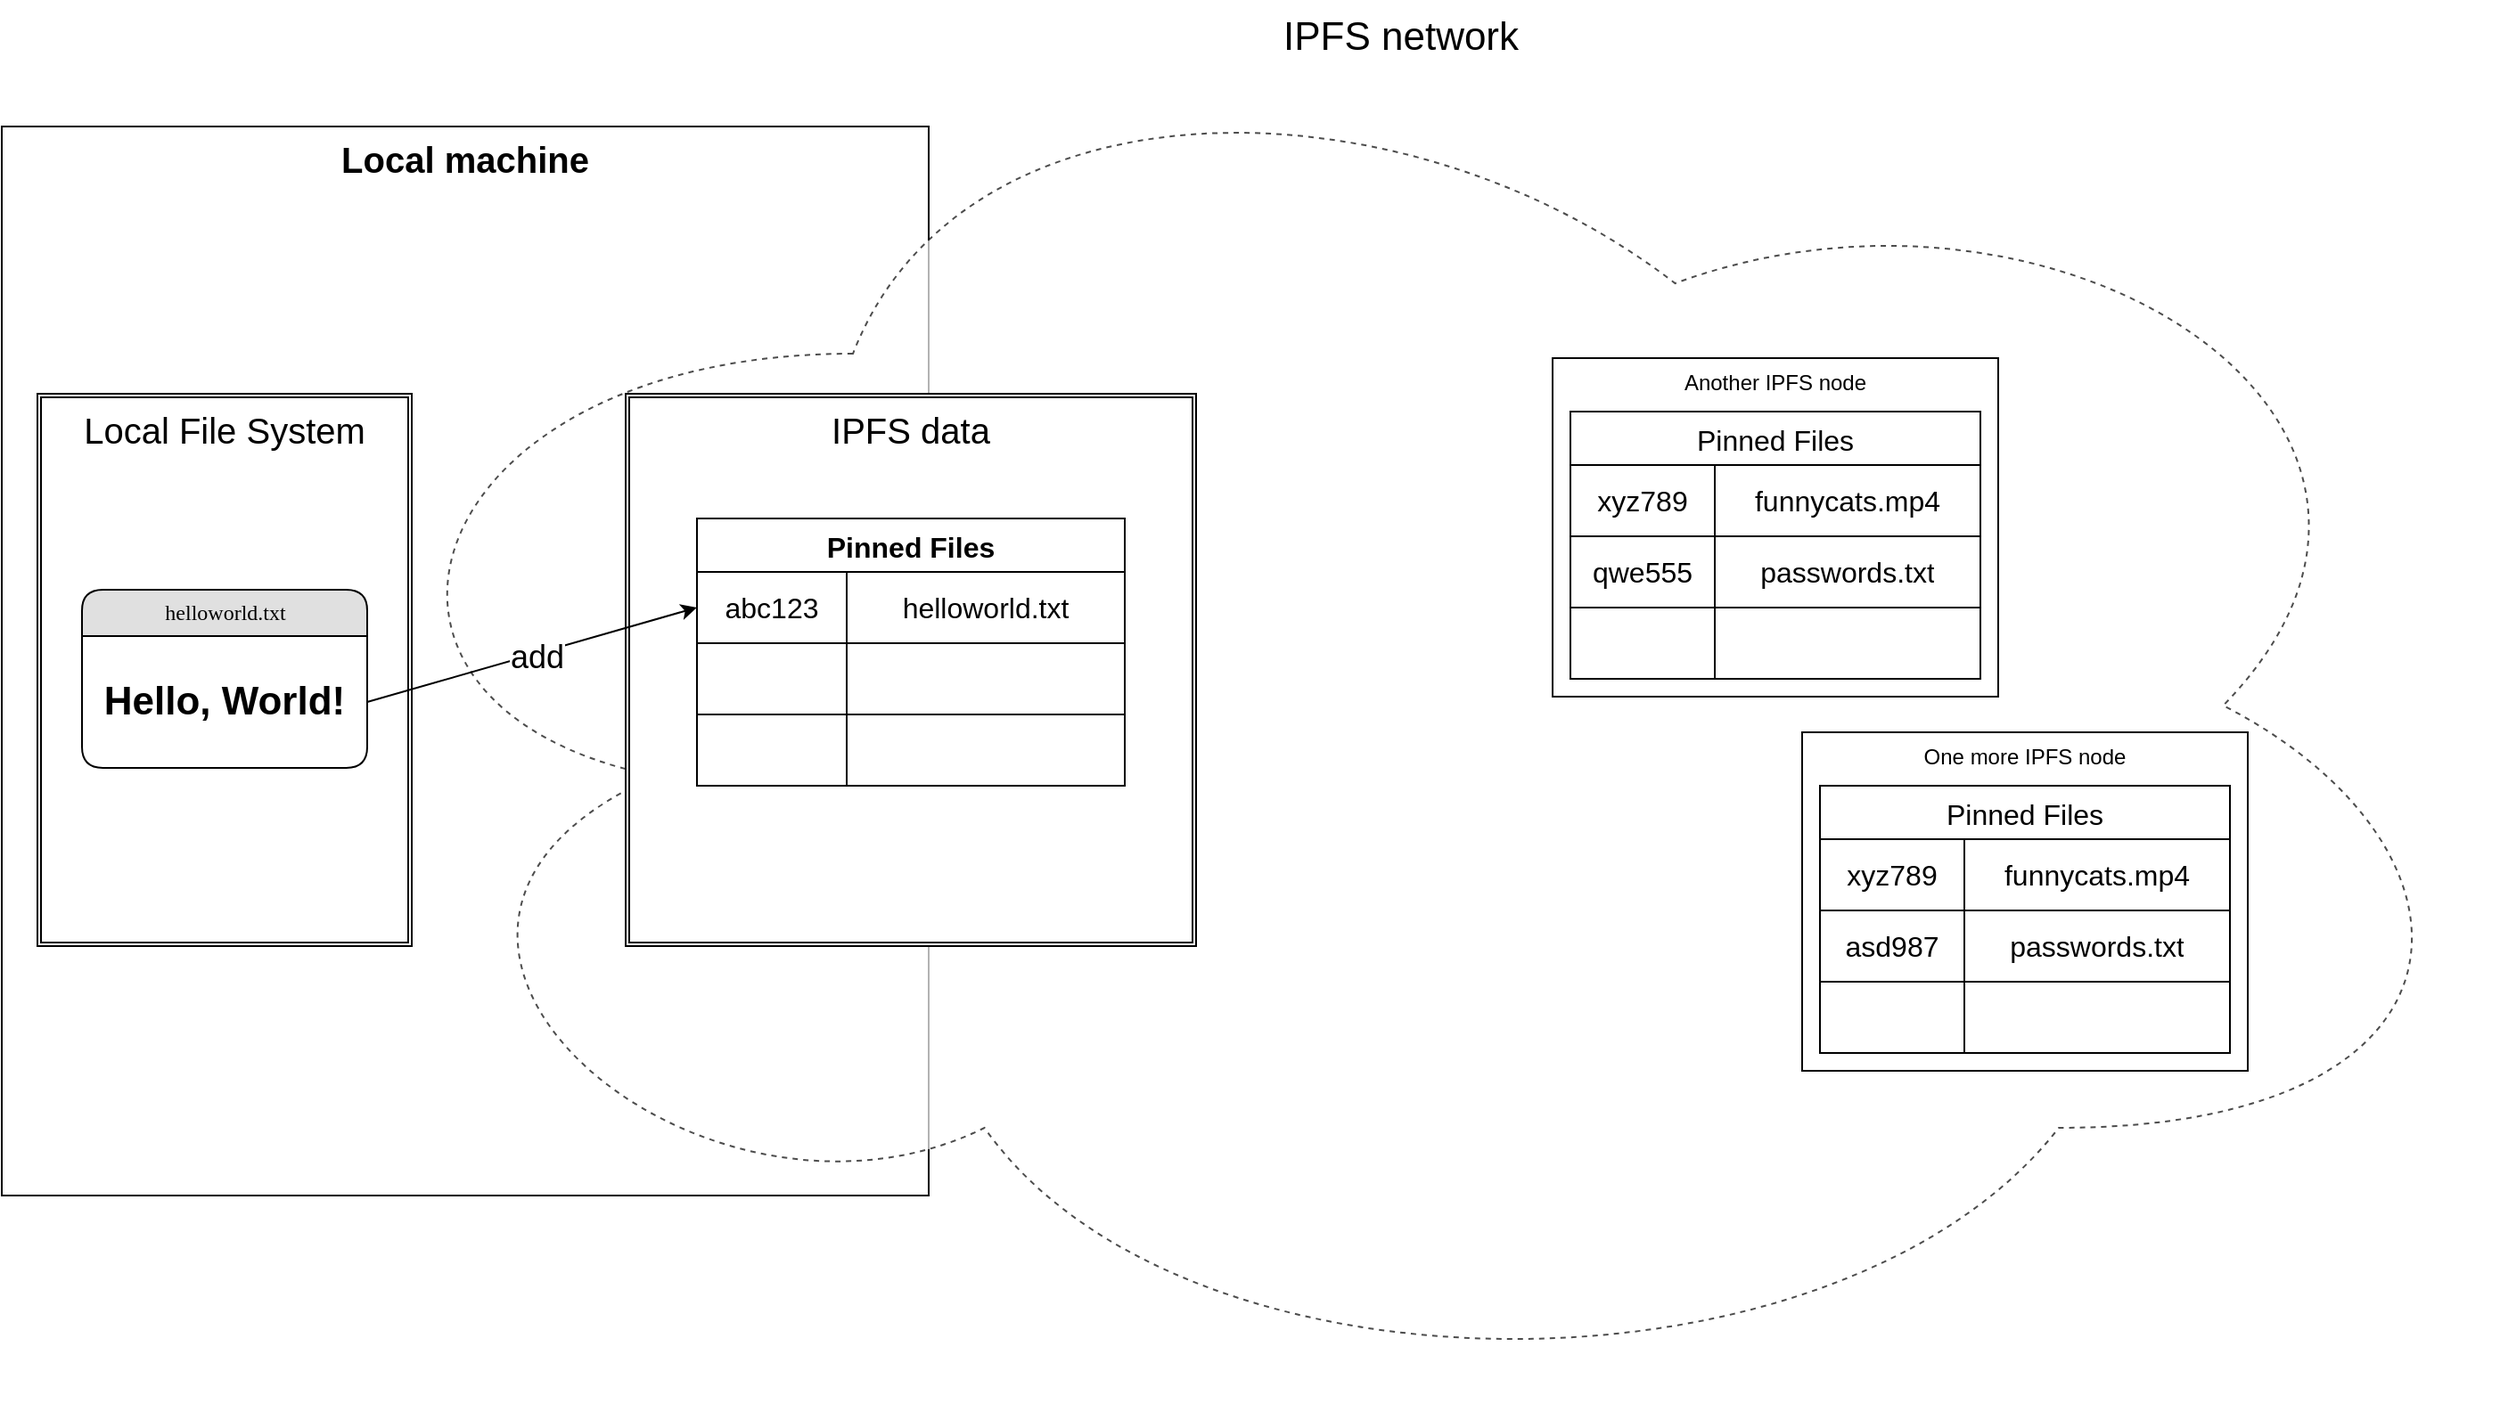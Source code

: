 <mxfile version="26.0.10">
  <diagram name="Page-1" id="5d7acffa-a066-3a61-03fe-96351882024d">
    <mxGraphModel dx="1434" dy="801" grid="1" gridSize="10" guides="1" tooltips="1" connect="1" arrows="1" fold="1" page="1" pageScale="1" pageWidth="1100" pageHeight="850" background="#ffffff" math="0" shadow="0">
      <root>
        <mxCell id="0" />
        <mxCell id="1" parent="0" />
        <mxCell id="QfacBQKaahASg-ri2pV1-2" value="Local machine" style="rounded=0;whiteSpace=wrap;html=1;labelPosition=center;verticalLabelPosition=middle;align=center;verticalAlign=top;fontStyle=1;fontSize=20;" parent="1" vertex="1">
          <mxGeometry x="20" y="70" width="520" height="600" as="geometry" />
        </mxCell>
        <mxCell id="QfacBQKaahASg-ri2pV1-7" value="IPFS network" style="ellipse;shape=cloud;whiteSpace=wrap;html=1;fontSize=22;verticalAlign=top;align=center;opacity=70;dashed=1;" parent="1" vertex="1">
          <mxGeometry x="190" width="1230" height="790" as="geometry" />
        </mxCell>
        <mxCell id="QfacBQKaahASg-ri2pV1-22" value="Local File System" style="shape=ext;double=1;rounded=0;whiteSpace=wrap;html=1;fontSize=20;verticalAlign=top;" parent="1" vertex="1">
          <mxGeometry x="40" y="220" width="210" height="310" as="geometry" />
        </mxCell>
        <mxCell id="QfacBQKaahASg-ri2pV1-23" value="helloworld.txt" style="swimlane;html=1;fontStyle=0;childLayout=stackLayout;horizontal=1;startSize=26;fillColor=#e0e0e0;horizontalStack=0;resizeParent=1;resizeLast=0;collapsible=1;marginBottom=0;swimlaneFillColor=#ffffff;align=center;rounded=1;shadow=0;comic=0;labelBackgroundColor=none;strokeWidth=1;fontFamily=Verdana;fontSize=12" parent="1" vertex="1">
          <mxGeometry x="65" y="330" width="160" height="100" as="geometry" />
        </mxCell>
        <mxCell id="QfacBQKaahASg-ri2pV1-24" value="Hello, World!" style="text;html=1;strokeColor=none;fillColor=none;spacingLeft=4;spacingRight=4;whiteSpace=wrap;overflow=hidden;rotatable=0;points=[[0,0.5],[1,0.5]];portConstraint=eastwest;verticalAlign=middle;align=center;fontStyle=1;fontSize=22;" parent="QfacBQKaahASg-ri2pV1-23" vertex="1">
          <mxGeometry y="26" width="160" height="74" as="geometry" />
        </mxCell>
        <mxCell id="QfacBQKaahASg-ri2pV1-25" value="IPFS data" style="shape=ext;double=1;rounded=0;whiteSpace=wrap;html=1;fontSize=20;verticalAlign=top;" parent="1" vertex="1">
          <mxGeometry x="370" y="220" width="320" height="310" as="geometry" />
        </mxCell>
        <mxCell id="QfacBQKaahASg-ri2pV1-26" value="Pinned Files" style="shape=table;startSize=30;container=1;collapsible=0;childLayout=tableLayout;strokeColor=default;fontSize=16;align=center;fontStyle=1" parent="1" vertex="1">
          <mxGeometry x="410" y="290" width="240" height="150" as="geometry" />
        </mxCell>
        <mxCell id="QfacBQKaahASg-ri2pV1-27" value="" style="shape=tableRow;horizontal=0;startSize=0;swimlaneHead=0;swimlaneBody=0;strokeColor=inherit;top=0;left=0;bottom=0;right=0;collapsible=0;dropTarget=0;fillColor=none;points=[[0,0.5],[1,0.5]];portConstraint=eastwest;fontSize=16;" parent="QfacBQKaahASg-ri2pV1-26" vertex="1">
          <mxGeometry y="30" width="240" height="40" as="geometry" />
        </mxCell>
        <mxCell id="QfacBQKaahASg-ri2pV1-28" value="abc123" style="shape=partialRectangle;html=1;whiteSpace=wrap;connectable=0;strokeColor=inherit;overflow=hidden;fillColor=none;top=0;left=0;bottom=0;right=0;pointerEvents=1;fontSize=16;" parent="QfacBQKaahASg-ri2pV1-27" vertex="1">
          <mxGeometry width="84" height="40" as="geometry">
            <mxRectangle width="84" height="40" as="alternateBounds" />
          </mxGeometry>
        </mxCell>
        <mxCell id="QfacBQKaahASg-ri2pV1-29" value="&lt;div align=&quot;center&quot;&gt;helloworld.txt&lt;/div&gt;" style="shape=partialRectangle;html=1;whiteSpace=wrap;connectable=0;strokeColor=inherit;overflow=hidden;fillColor=none;top=0;left=0;bottom=0;right=0;pointerEvents=1;fontSize=16;align=center;" parent="QfacBQKaahASg-ri2pV1-27" vertex="1">
          <mxGeometry x="84" width="156" height="40" as="geometry">
            <mxRectangle width="156" height="40" as="alternateBounds" />
          </mxGeometry>
        </mxCell>
        <mxCell id="QfacBQKaahASg-ri2pV1-31" value="" style="shape=tableRow;horizontal=0;startSize=0;swimlaneHead=0;swimlaneBody=0;strokeColor=inherit;top=0;left=0;bottom=0;right=0;collapsible=0;dropTarget=0;fillColor=none;points=[[0,0.5],[1,0.5]];portConstraint=eastwest;fontSize=16;" parent="QfacBQKaahASg-ri2pV1-26" vertex="1">
          <mxGeometry y="70" width="240" height="40" as="geometry" />
        </mxCell>
        <mxCell id="QfacBQKaahASg-ri2pV1-32" value="" style="shape=partialRectangle;html=1;whiteSpace=wrap;connectable=0;strokeColor=inherit;overflow=hidden;fillColor=none;top=0;left=0;bottom=0;right=0;pointerEvents=1;fontSize=16;" parent="QfacBQKaahASg-ri2pV1-31" vertex="1">
          <mxGeometry width="84" height="40" as="geometry">
            <mxRectangle width="84" height="40" as="alternateBounds" />
          </mxGeometry>
        </mxCell>
        <mxCell id="QfacBQKaahASg-ri2pV1-33" value="" style="shape=partialRectangle;html=1;whiteSpace=wrap;connectable=0;strokeColor=inherit;overflow=hidden;fillColor=none;top=0;left=0;bottom=0;right=0;pointerEvents=1;fontSize=16;" parent="QfacBQKaahASg-ri2pV1-31" vertex="1">
          <mxGeometry x="84" width="156" height="40" as="geometry">
            <mxRectangle width="156" height="40" as="alternateBounds" />
          </mxGeometry>
        </mxCell>
        <mxCell id="QfacBQKaahASg-ri2pV1-35" value="" style="shape=tableRow;horizontal=0;startSize=0;swimlaneHead=0;swimlaneBody=0;strokeColor=inherit;top=0;left=0;bottom=0;right=0;collapsible=0;dropTarget=0;fillColor=none;points=[[0,0.5],[1,0.5]];portConstraint=eastwest;fontSize=16;" parent="QfacBQKaahASg-ri2pV1-26" vertex="1">
          <mxGeometry y="110" width="240" height="40" as="geometry" />
        </mxCell>
        <mxCell id="QfacBQKaahASg-ri2pV1-36" value="" style="shape=partialRectangle;html=1;whiteSpace=wrap;connectable=0;strokeColor=inherit;overflow=hidden;fillColor=none;top=0;left=0;bottom=0;right=0;pointerEvents=1;fontSize=16;" parent="QfacBQKaahASg-ri2pV1-35" vertex="1">
          <mxGeometry width="84" height="40" as="geometry">
            <mxRectangle width="84" height="40" as="alternateBounds" />
          </mxGeometry>
        </mxCell>
        <mxCell id="QfacBQKaahASg-ri2pV1-37" value="" style="shape=partialRectangle;html=1;whiteSpace=wrap;connectable=0;strokeColor=inherit;overflow=hidden;fillColor=none;top=0;left=0;bottom=0;right=0;pointerEvents=1;fontSize=16;" parent="QfacBQKaahASg-ri2pV1-35" vertex="1">
          <mxGeometry x="84" width="156" height="40" as="geometry">
            <mxRectangle width="156" height="40" as="alternateBounds" />
          </mxGeometry>
        </mxCell>
        <mxCell id="QfacBQKaahASg-ri2pV1-39" value="" style="endArrow=classic;html=1;rounded=0;exitX=1;exitY=0.5;exitDx=0;exitDy=0;entryX=0;entryY=0.5;entryDx=0;entryDy=0;" parent="1" source="QfacBQKaahASg-ri2pV1-24" target="QfacBQKaahASg-ri2pV1-27" edge="1">
          <mxGeometry width="50" height="50" relative="1" as="geometry">
            <mxPoint x="690" y="410" as="sourcePoint" />
            <mxPoint x="740" y="360" as="targetPoint" />
          </mxGeometry>
        </mxCell>
        <mxCell id="Dv8tMBhrcolUikttrBtq-1" value="add" style="edgeLabel;html=1;align=center;verticalAlign=middle;resizable=0;points=[];fontSize=18;" vertex="1" connectable="0" parent="QfacBQKaahASg-ri2pV1-39">
          <mxGeometry x="0.021" y="-2" relative="1" as="geometry">
            <mxPoint as="offset" />
          </mxGeometry>
        </mxCell>
        <mxCell id="QfacBQKaahASg-ri2pV1-56" value="Another IPFS node" style="rounded=0;whiteSpace=wrap;html=1;verticalAlign=top;" parent="1" vertex="1">
          <mxGeometry x="890" y="200" width="250" height="190" as="geometry" />
        </mxCell>
        <mxCell id="QfacBQKaahASg-ri2pV1-57" value="Pinned Files" style="shape=table;startSize=30;container=1;collapsible=0;childLayout=tableLayout;strokeColor=default;fontSize=16;align=center;" parent="1" vertex="1">
          <mxGeometry x="900" y="230" width="230" height="150" as="geometry" />
        </mxCell>
        <mxCell id="QfacBQKaahASg-ri2pV1-58" value="" style="shape=tableRow;horizontal=0;startSize=0;swimlaneHead=0;swimlaneBody=0;strokeColor=inherit;top=0;left=0;bottom=0;right=0;collapsible=0;dropTarget=0;fillColor=none;points=[[0,0.5],[1,0.5]];portConstraint=eastwest;fontSize=16;" parent="QfacBQKaahASg-ri2pV1-57" vertex="1">
          <mxGeometry y="30" width="230" height="40" as="geometry" />
        </mxCell>
        <mxCell id="QfacBQKaahASg-ri2pV1-59" value="xyz789" style="shape=partialRectangle;html=1;whiteSpace=wrap;connectable=0;strokeColor=inherit;overflow=hidden;fillColor=none;top=0;left=0;bottom=0;right=0;pointerEvents=1;fontSize=16;" parent="QfacBQKaahASg-ri2pV1-58" vertex="1">
          <mxGeometry width="81" height="40" as="geometry">
            <mxRectangle width="81" height="40" as="alternateBounds" />
          </mxGeometry>
        </mxCell>
        <mxCell id="QfacBQKaahASg-ri2pV1-60" value="&lt;div&gt;funnycats.mp4&lt;/div&gt;" style="shape=partialRectangle;html=1;whiteSpace=wrap;connectable=0;strokeColor=inherit;overflow=hidden;fillColor=none;top=0;left=0;bottom=0;right=0;pointerEvents=1;fontSize=16;align=center;" parent="QfacBQKaahASg-ri2pV1-58" vertex="1">
          <mxGeometry x="81" width="149" height="40" as="geometry">
            <mxRectangle width="149" height="40" as="alternateBounds" />
          </mxGeometry>
        </mxCell>
        <mxCell id="QfacBQKaahASg-ri2pV1-61" value="" style="shape=tableRow;horizontal=0;startSize=0;swimlaneHead=0;swimlaneBody=0;strokeColor=inherit;top=0;left=0;bottom=0;right=0;collapsible=0;dropTarget=0;fillColor=none;points=[[0,0.5],[1,0.5]];portConstraint=eastwest;fontSize=16;" parent="QfacBQKaahASg-ri2pV1-57" vertex="1">
          <mxGeometry y="70" width="230" height="40" as="geometry" />
        </mxCell>
        <mxCell id="QfacBQKaahASg-ri2pV1-62" value="qwe555" style="shape=partialRectangle;html=1;whiteSpace=wrap;connectable=0;strokeColor=inherit;overflow=hidden;fillColor=none;top=0;left=0;bottom=0;right=0;pointerEvents=1;fontSize=16;" parent="QfacBQKaahASg-ri2pV1-61" vertex="1">
          <mxGeometry width="81" height="40" as="geometry">
            <mxRectangle width="81" height="40" as="alternateBounds" />
          </mxGeometry>
        </mxCell>
        <mxCell id="QfacBQKaahASg-ri2pV1-63" value="passwords.txt" style="shape=partialRectangle;html=1;whiteSpace=wrap;connectable=0;strokeColor=inherit;overflow=hidden;fillColor=none;top=0;left=0;bottom=0;right=0;pointerEvents=1;fontSize=16;" parent="QfacBQKaahASg-ri2pV1-61" vertex="1">
          <mxGeometry x="81" width="149" height="40" as="geometry">
            <mxRectangle width="149" height="40" as="alternateBounds" />
          </mxGeometry>
        </mxCell>
        <mxCell id="QfacBQKaahASg-ri2pV1-64" value="" style="shape=tableRow;horizontal=0;startSize=0;swimlaneHead=0;swimlaneBody=0;strokeColor=inherit;top=0;left=0;bottom=0;right=0;collapsible=0;dropTarget=0;fillColor=none;points=[[0,0.5],[1,0.5]];portConstraint=eastwest;fontSize=16;" parent="QfacBQKaahASg-ri2pV1-57" vertex="1">
          <mxGeometry y="110" width="230" height="40" as="geometry" />
        </mxCell>
        <mxCell id="QfacBQKaahASg-ri2pV1-65" value="" style="shape=partialRectangle;html=1;whiteSpace=wrap;connectable=0;strokeColor=inherit;overflow=hidden;fillColor=none;top=0;left=0;bottom=0;right=0;pointerEvents=1;fontSize=16;" parent="QfacBQKaahASg-ri2pV1-64" vertex="1">
          <mxGeometry width="81" height="40" as="geometry">
            <mxRectangle width="81" height="40" as="alternateBounds" />
          </mxGeometry>
        </mxCell>
        <mxCell id="QfacBQKaahASg-ri2pV1-66" value="" style="shape=partialRectangle;html=1;whiteSpace=wrap;connectable=0;strokeColor=inherit;overflow=hidden;fillColor=none;top=0;left=0;bottom=0;right=0;pointerEvents=1;fontSize=16;" parent="QfacBQKaahASg-ri2pV1-64" vertex="1">
          <mxGeometry x="81" width="149" height="40" as="geometry">
            <mxRectangle width="149" height="40" as="alternateBounds" />
          </mxGeometry>
        </mxCell>
        <mxCell id="QfacBQKaahASg-ri2pV1-67" value="One more IPFS node" style="rounded=0;whiteSpace=wrap;html=1;verticalAlign=top;" parent="1" vertex="1">
          <mxGeometry x="1030" y="410" width="250" height="190" as="geometry" />
        </mxCell>
        <mxCell id="QfacBQKaahASg-ri2pV1-68" value="Pinned Files" style="shape=table;startSize=30;container=1;collapsible=0;childLayout=tableLayout;strokeColor=default;fontSize=16;align=center;" parent="1" vertex="1">
          <mxGeometry x="1040" y="440" width="230" height="150" as="geometry" />
        </mxCell>
        <mxCell id="QfacBQKaahASg-ri2pV1-69" value="" style="shape=tableRow;horizontal=0;startSize=0;swimlaneHead=0;swimlaneBody=0;strokeColor=inherit;top=0;left=0;bottom=0;right=0;collapsible=0;dropTarget=0;fillColor=none;points=[[0,0.5],[1,0.5]];portConstraint=eastwest;fontSize=16;" parent="QfacBQKaahASg-ri2pV1-68" vertex="1">
          <mxGeometry y="30" width="230" height="40" as="geometry" />
        </mxCell>
        <mxCell id="QfacBQKaahASg-ri2pV1-70" value="xyz789" style="shape=partialRectangle;html=1;whiteSpace=wrap;connectable=0;strokeColor=inherit;overflow=hidden;fillColor=none;top=0;left=0;bottom=0;right=0;pointerEvents=1;fontSize=16;" parent="QfacBQKaahASg-ri2pV1-69" vertex="1">
          <mxGeometry width="81" height="40" as="geometry">
            <mxRectangle width="81" height="40" as="alternateBounds" />
          </mxGeometry>
        </mxCell>
        <mxCell id="QfacBQKaahASg-ri2pV1-71" value="&lt;div&gt;funnycats.mp4&lt;/div&gt;" style="shape=partialRectangle;html=1;whiteSpace=wrap;connectable=0;strokeColor=inherit;overflow=hidden;fillColor=none;top=0;left=0;bottom=0;right=0;pointerEvents=1;fontSize=16;align=center;" parent="QfacBQKaahASg-ri2pV1-69" vertex="1">
          <mxGeometry x="81" width="149" height="40" as="geometry">
            <mxRectangle width="149" height="40" as="alternateBounds" />
          </mxGeometry>
        </mxCell>
        <mxCell id="QfacBQKaahASg-ri2pV1-72" value="" style="shape=tableRow;horizontal=0;startSize=0;swimlaneHead=0;swimlaneBody=0;strokeColor=inherit;top=0;left=0;bottom=0;right=0;collapsible=0;dropTarget=0;fillColor=none;points=[[0,0.5],[1,0.5]];portConstraint=eastwest;fontSize=16;" parent="QfacBQKaahASg-ri2pV1-68" vertex="1">
          <mxGeometry y="70" width="230" height="40" as="geometry" />
        </mxCell>
        <mxCell id="QfacBQKaahASg-ri2pV1-73" value="asd987" style="shape=partialRectangle;html=1;whiteSpace=wrap;connectable=0;strokeColor=inherit;overflow=hidden;fillColor=none;top=0;left=0;bottom=0;right=0;pointerEvents=1;fontSize=16;" parent="QfacBQKaahASg-ri2pV1-72" vertex="1">
          <mxGeometry width="81" height="40" as="geometry">
            <mxRectangle width="81" height="40" as="alternateBounds" />
          </mxGeometry>
        </mxCell>
        <mxCell id="QfacBQKaahASg-ri2pV1-74" value="passwords.txt" style="shape=partialRectangle;html=1;whiteSpace=wrap;connectable=0;strokeColor=inherit;overflow=hidden;fillColor=none;top=0;left=0;bottom=0;right=0;pointerEvents=1;fontSize=16;" parent="QfacBQKaahASg-ri2pV1-72" vertex="1">
          <mxGeometry x="81" width="149" height="40" as="geometry">
            <mxRectangle width="149" height="40" as="alternateBounds" />
          </mxGeometry>
        </mxCell>
        <mxCell id="QfacBQKaahASg-ri2pV1-75" value="" style="shape=tableRow;horizontal=0;startSize=0;swimlaneHead=0;swimlaneBody=0;strokeColor=inherit;top=0;left=0;bottom=0;right=0;collapsible=0;dropTarget=0;fillColor=none;points=[[0,0.5],[1,0.5]];portConstraint=eastwest;fontSize=16;" parent="QfacBQKaahASg-ri2pV1-68" vertex="1">
          <mxGeometry y="110" width="230" height="40" as="geometry" />
        </mxCell>
        <mxCell id="QfacBQKaahASg-ri2pV1-76" value="" style="shape=partialRectangle;html=1;whiteSpace=wrap;connectable=0;strokeColor=inherit;overflow=hidden;fillColor=none;top=0;left=0;bottom=0;right=0;pointerEvents=1;fontSize=16;" parent="QfacBQKaahASg-ri2pV1-75" vertex="1">
          <mxGeometry width="81" height="40" as="geometry">
            <mxRectangle width="81" height="40" as="alternateBounds" />
          </mxGeometry>
        </mxCell>
        <mxCell id="QfacBQKaahASg-ri2pV1-77" value="" style="shape=partialRectangle;html=1;whiteSpace=wrap;connectable=0;strokeColor=inherit;overflow=hidden;fillColor=none;top=0;left=0;bottom=0;right=0;pointerEvents=1;fontSize=16;" parent="QfacBQKaahASg-ri2pV1-75" vertex="1">
          <mxGeometry x="81" width="149" height="40" as="geometry">
            <mxRectangle width="149" height="40" as="alternateBounds" />
          </mxGeometry>
        </mxCell>
      </root>
    </mxGraphModel>
  </diagram>
</mxfile>
